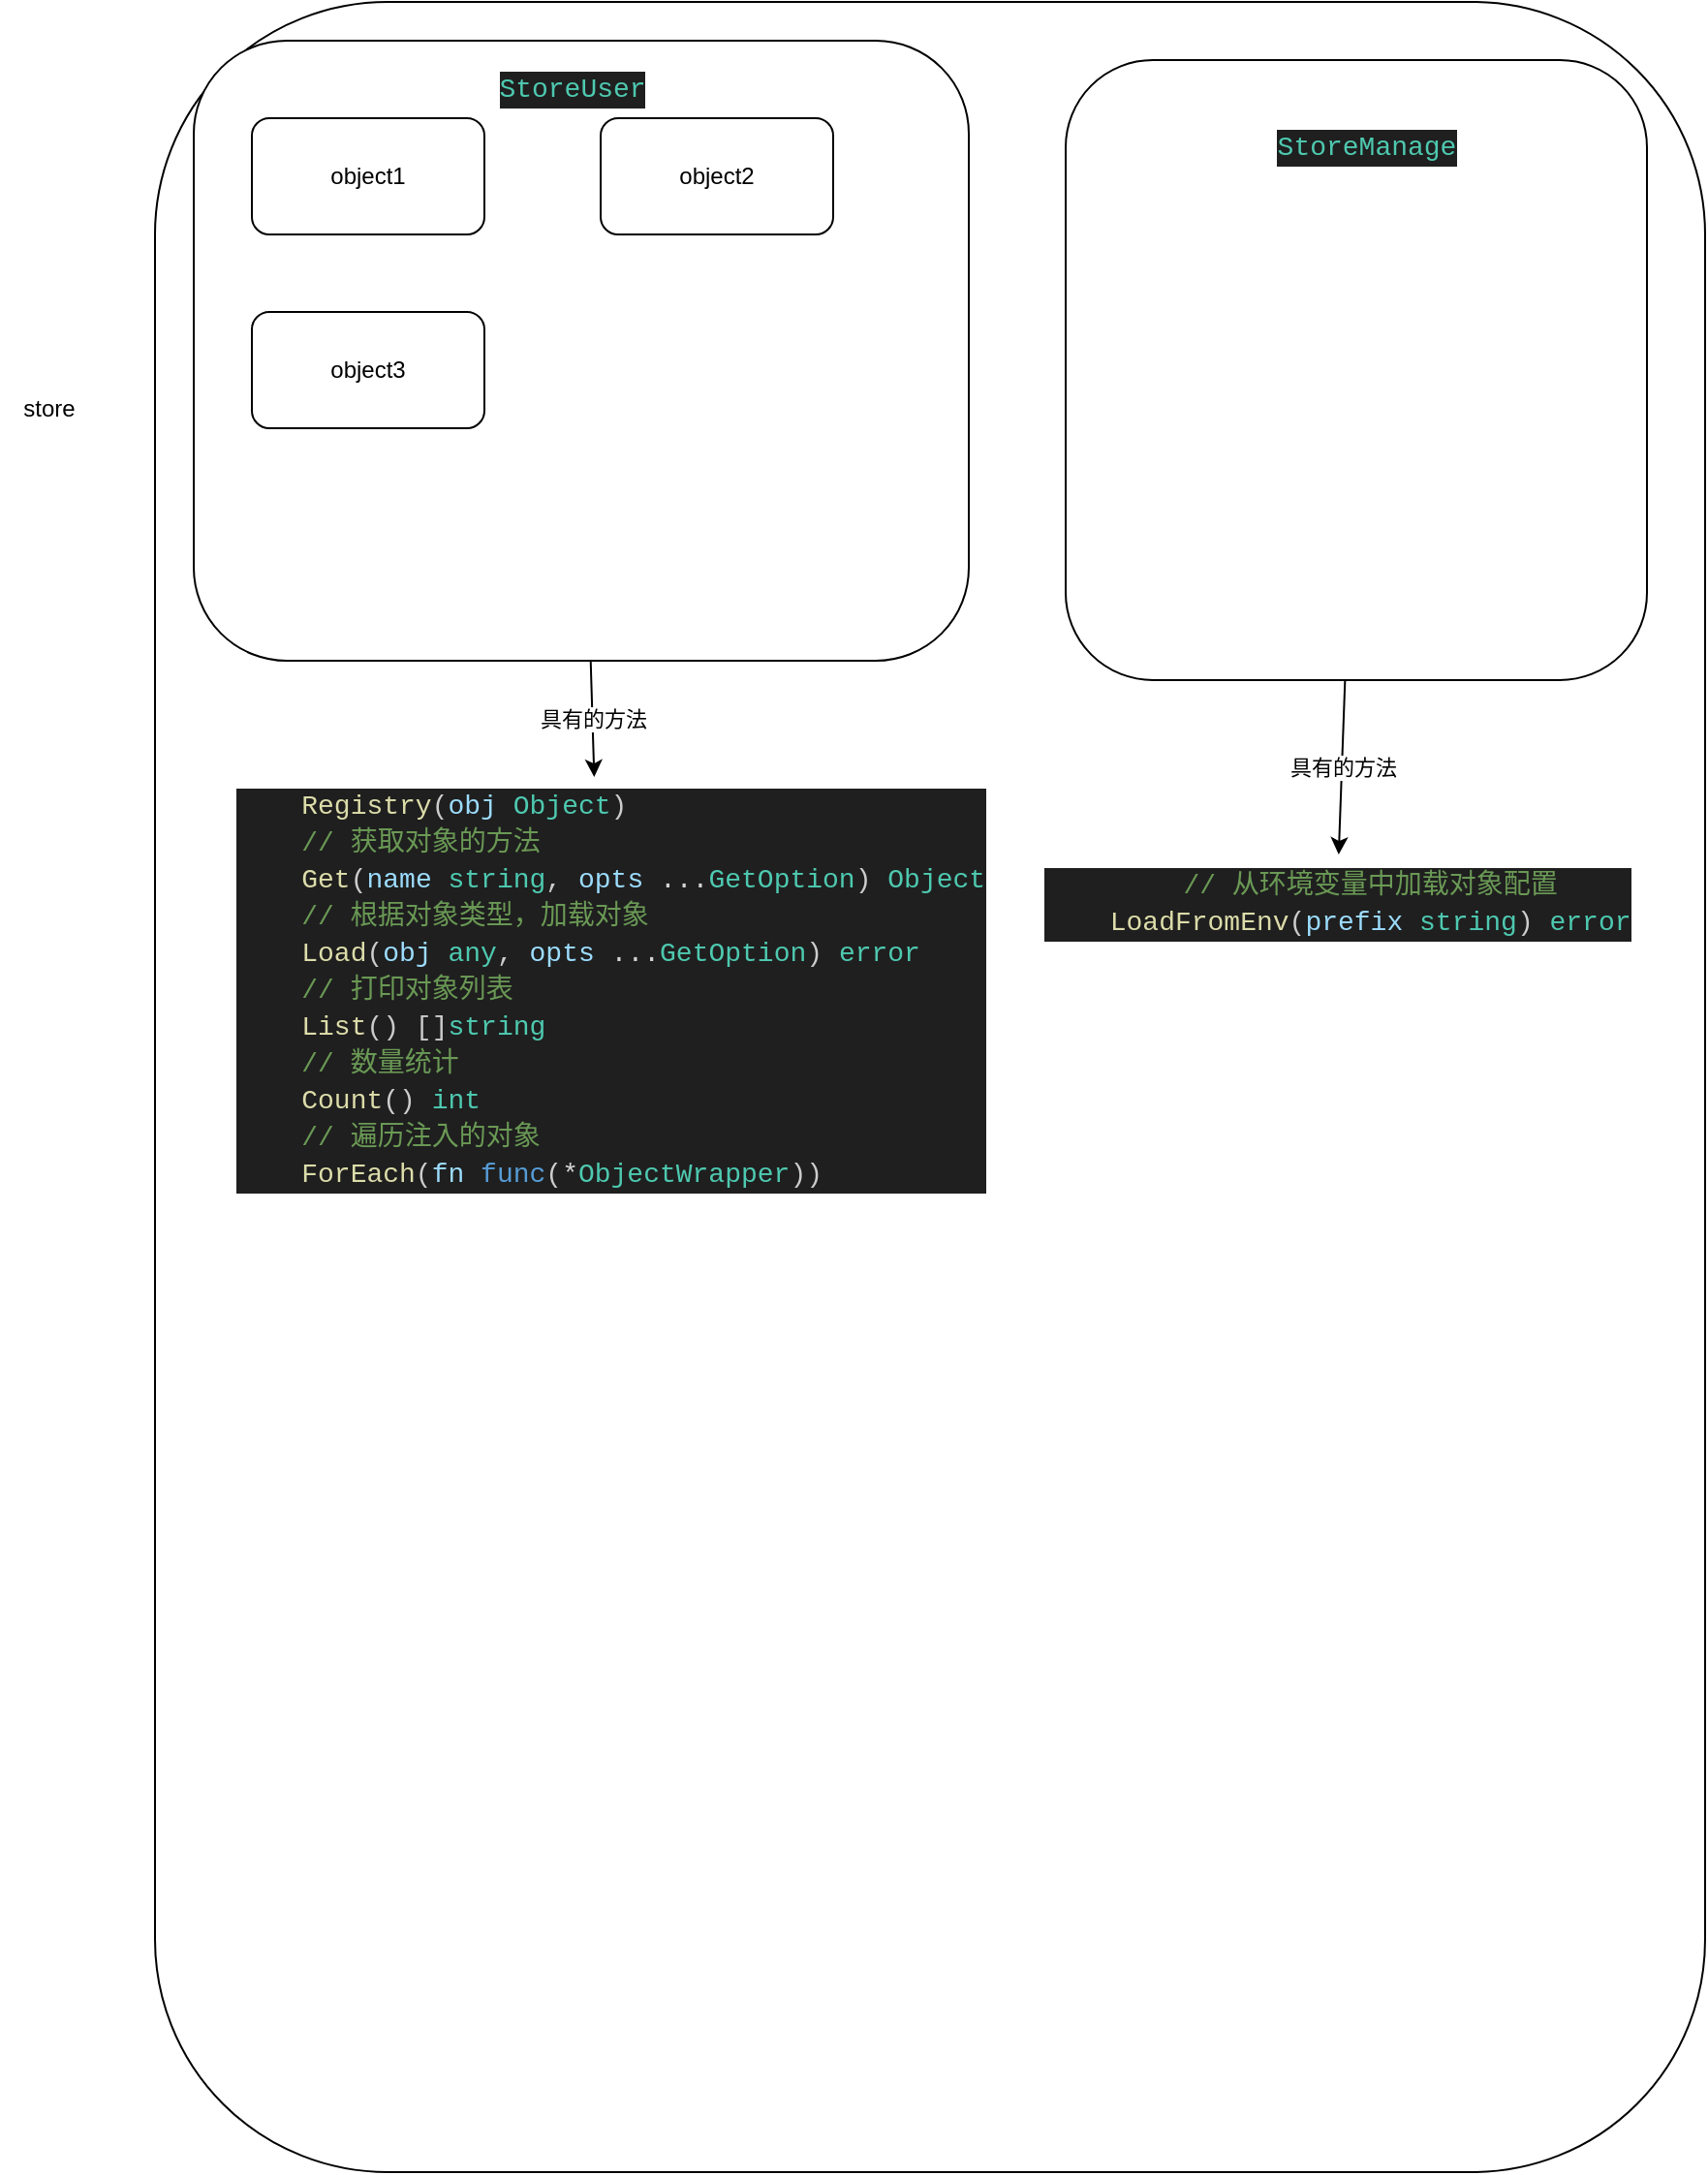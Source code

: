 <mxfile>
    <diagram id="EjV-0p06rIyYfsZE9tL7" name="第 1 页">
        <mxGraphModel dx="1096" dy="323" grid="1" gridSize="10" guides="1" tooltips="1" connect="1" arrows="1" fold="1" page="1" pageScale="1" pageWidth="827" pageHeight="1169" math="0" shadow="0">
            <root>
                <mxCell id="0"/>
                <mxCell id="1" parent="0"/>
                <mxCell id="2" value="" style="rounded=1;whiteSpace=wrap;html=1;arcSize=15;" vertex="1" parent="1">
                    <mxGeometry x="190" y="410" width="800" height="1120" as="geometry"/>
                </mxCell>
                <mxCell id="3" value="store" style="text;html=1;align=center;verticalAlign=middle;resizable=0;points=[];autosize=1;strokeColor=none;fillColor=none;" vertex="1" parent="1">
                    <mxGeometry x="110" y="605" width="50" height="30" as="geometry"/>
                </mxCell>
                <mxCell id="12" value="具有的方法" style="edgeStyle=none;html=1;" edge="1" parent="1" source="4" target="8">
                    <mxGeometry relative="1" as="geometry"/>
                </mxCell>
                <mxCell id="4" value="" style="rounded=1;whiteSpace=wrap;html=1;" vertex="1" parent="1">
                    <mxGeometry x="210" y="430" width="400" height="320" as="geometry"/>
                </mxCell>
                <mxCell id="13" value="具有的方法" style="edgeStyle=none;html=1;" edge="1" parent="1" source="5" target="11">
                    <mxGeometry relative="1" as="geometry"/>
                </mxCell>
                <mxCell id="5" value="" style="rounded=1;whiteSpace=wrap;html=1;" vertex="1" parent="1">
                    <mxGeometry x="660" y="440" width="300" height="320" as="geometry"/>
                </mxCell>
                <mxCell id="6" value="&lt;div style=&quot;color: rgb(204, 204, 204); background-color: rgb(31, 31, 31); font-family: Consolas, &amp;quot;Courier New&amp;quot;, monospace; font-size: 14px; line-height: 19px;&quot;&gt;&lt;span style=&quot;color: #4ec9b0;&quot;&gt;StoreUser&lt;/span&gt;&lt;/div&gt;" style="text;html=1;align=center;verticalAlign=middle;resizable=0;points=[];autosize=1;strokeColor=none;fillColor=none;" vertex="1" parent="1">
                    <mxGeometry x="360" y="440" width="90" height="30" as="geometry"/>
                </mxCell>
                <mxCell id="7" value="&lt;div style=&quot;color: rgb(204, 204, 204); background-color: rgb(31, 31, 31); font-family: Consolas, &amp;quot;Courier New&amp;quot;, monospace; font-size: 14px; line-height: 19px;&quot;&gt;&lt;span style=&quot;color: #4ec9b0;&quot;&gt;StoreManage&lt;/span&gt;&lt;/div&gt;" style="text;html=1;align=center;verticalAlign=middle;resizable=0;points=[];autosize=1;strokeColor=none;fillColor=none;" vertex="1" parent="1">
                    <mxGeometry x="760" y="470" width="110" height="30" as="geometry"/>
                </mxCell>
                <mxCell id="8" value="&lt;div style=&quot;color: rgb(204, 204, 204); background-color: rgb(31, 31, 31); font-family: Consolas, &amp;quot;Courier New&amp;quot;, monospace; font-size: 14px; line-height: 19px;&quot;&gt;&lt;div&gt;&amp;nbsp; &amp;nbsp; &lt;span style=&quot;color: #dcdcaa;&quot;&gt;Registry&lt;/span&gt;(&lt;span style=&quot;color: #9cdcfe;&quot;&gt;obj&lt;/span&gt; &lt;span style=&quot;color: #4ec9b0;&quot;&gt;Object&lt;/span&gt;)&lt;/div&gt;&lt;div&gt;&amp;nbsp; &amp;nbsp; &lt;span style=&quot;color: #6a9955;&quot;&gt;// 获取对象的方法&lt;/span&gt;&lt;/div&gt;&lt;div&gt;&amp;nbsp; &amp;nbsp; &lt;span style=&quot;color: #dcdcaa;&quot;&gt;Get&lt;/span&gt;(&lt;span style=&quot;color: #9cdcfe;&quot;&gt;name&lt;/span&gt; &lt;span style=&quot;color: #4ec9b0;&quot;&gt;string&lt;/span&gt;, &lt;span style=&quot;color: #9cdcfe;&quot;&gt;opts&lt;/span&gt; &lt;span style=&quot;color: #d4d4d4;&quot;&gt;...&lt;/span&gt;&lt;span style=&quot;color: #4ec9b0;&quot;&gt;GetOption&lt;/span&gt;) &lt;span style=&quot;color: #4ec9b0;&quot;&gt;Object&lt;/span&gt;&lt;/div&gt;&lt;div&gt;&amp;nbsp; &amp;nbsp; &lt;span style=&quot;color: #6a9955;&quot;&gt;// 根据对象类型，加载对象&lt;/span&gt;&lt;/div&gt;&lt;div&gt;&amp;nbsp; &amp;nbsp; &lt;span style=&quot;color: #dcdcaa;&quot;&gt;Load&lt;/span&gt;(&lt;span style=&quot;color: #9cdcfe;&quot;&gt;obj&lt;/span&gt; &lt;span style=&quot;color: #4ec9b0;&quot;&gt;any&lt;/span&gt;, &lt;span style=&quot;color: #9cdcfe;&quot;&gt;opts&lt;/span&gt; &lt;span style=&quot;color: #d4d4d4;&quot;&gt;...&lt;/span&gt;&lt;span style=&quot;color: #4ec9b0;&quot;&gt;GetOption&lt;/span&gt;) &lt;span style=&quot;color: #4ec9b0;&quot;&gt;error&lt;/span&gt;&lt;/div&gt;&lt;div&gt;&amp;nbsp; &amp;nbsp; &lt;span style=&quot;color: #6a9955;&quot;&gt;// 打印对象列表&lt;/span&gt;&lt;/div&gt;&lt;div&gt;&amp;nbsp; &amp;nbsp; &lt;span style=&quot;color: #dcdcaa;&quot;&gt;List&lt;/span&gt;() []&lt;span style=&quot;color: #4ec9b0;&quot;&gt;string&lt;/span&gt;&lt;/div&gt;&lt;div&gt;&amp;nbsp; &amp;nbsp; &lt;span style=&quot;color: #6a9955;&quot;&gt;// 数量统计&lt;/span&gt;&lt;/div&gt;&lt;div&gt;&amp;nbsp; &amp;nbsp; &lt;span style=&quot;color: #dcdcaa;&quot;&gt;Count&lt;/span&gt;() &lt;span style=&quot;color: #4ec9b0;&quot;&gt;int&lt;/span&gt;&lt;/div&gt;&lt;div&gt;&amp;nbsp; &amp;nbsp; &lt;span style=&quot;color: #6a9955;&quot;&gt;// 遍历注入的对象&lt;/span&gt;&lt;/div&gt;&lt;div&gt;&amp;nbsp; &amp;nbsp; &lt;span style=&quot;color: #dcdcaa;&quot;&gt;ForEach&lt;/span&gt;(&lt;span style=&quot;color: #9cdcfe;&quot;&gt;fn&lt;/span&gt; &lt;span style=&quot;color: #569cd6;&quot;&gt;func&lt;/span&gt;(&lt;span style=&quot;color: #d4d4d4;&quot;&gt;*&lt;/span&gt;&lt;span style=&quot;color: #4ec9b0;&quot;&gt;ObjectWrapper&lt;/span&gt;))&lt;/div&gt;&lt;/div&gt;" style="text;html=1;align=left;verticalAlign=middle;resizable=0;points=[];autosize=1;strokeColor=none;fillColor=none;" vertex="1" parent="1">
                    <mxGeometry x="230" y="810" width="380" height="220" as="geometry"/>
                </mxCell>
                <mxCell id="11" value="&lt;div style=&quot;color: rgb(204, 204, 204); background-color: rgb(31, 31, 31); font-family: Consolas, &amp;quot;Courier New&amp;quot;, monospace; font-size: 14px; line-height: 19px;&quot;&gt;&lt;div&gt;&amp;nbsp; &amp;nbsp; &lt;span style=&quot;color: #6a9955;&quot;&gt;// 从环境变量中加载对象配置&lt;/span&gt;&lt;/div&gt;&lt;div&gt;&amp;nbsp; &amp;nbsp; &lt;span style=&quot;color: #dcdcaa;&quot;&gt;LoadFromEnv&lt;/span&gt;(&lt;span style=&quot;color: #9cdcfe;&quot;&gt;prefix&lt;/span&gt; &lt;span style=&quot;color: #4ec9b0;&quot;&gt;string&lt;/span&gt;) &lt;span style=&quot;color: #4ec9b0;&quot;&gt;error&lt;/span&gt;&lt;/div&gt;&lt;/div&gt;" style="text;html=1;align=center;verticalAlign=middle;resizable=0;points=[];autosize=1;strokeColor=none;fillColor=none;" vertex="1" parent="1">
                    <mxGeometry x="650" y="850" width="300" height="50" as="geometry"/>
                </mxCell>
                <mxCell id="14" value="object1" style="rounded=1;whiteSpace=wrap;html=1;" vertex="1" parent="1">
                    <mxGeometry x="240" y="470" width="120" height="60" as="geometry"/>
                </mxCell>
                <mxCell id="15" value="object2" style="rounded=1;whiteSpace=wrap;html=1;" vertex="1" parent="1">
                    <mxGeometry x="420" y="470" width="120" height="60" as="geometry"/>
                </mxCell>
                <mxCell id="16" value="object3" style="rounded=1;whiteSpace=wrap;html=1;" vertex="1" parent="1">
                    <mxGeometry x="240" y="570" width="120" height="60" as="geometry"/>
                </mxCell>
            </root>
        </mxGraphModel>
    </diagram>
</mxfile>